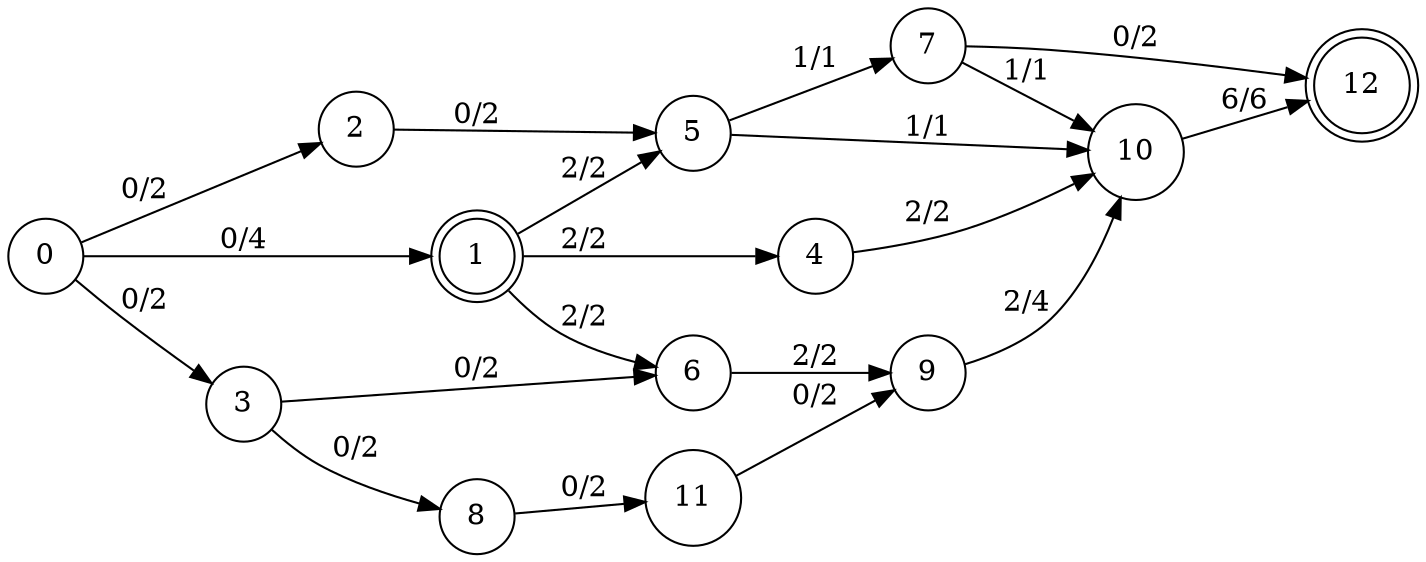 digraph gr {
	rankdir = LR; 
	size="18"
	node [shape = doublecircle]; 1 12;
	node[shape =circle];
	0 -> 3 [label = "0/2"];
	0 -> 2 [label = "0/2"];
	0 -> 1 [label = "0/4"];
	1 -> 4 [label = "2/2"];
	1 -> 6 [label = "2/2"];
	1 -> 5 [label = "2/2"];
	4 -> 10 [label = "2/2"];
	2 -> 5 [label = "0/2"];
	10 -> 12 [label = "6/6"];
	3 -> 6 [label = "0/2"];
	3 -> 8 [label = "0/2"];
	6 -> 9 [label = "2/2"];
	8 -> 11 [label = "0/2"];
	11 -> 9 [label = "0/2"];
	9 -> 10 [label = "2/4"];
	5 -> 10 [label = "1/1"];
	5 -> 7 [label = "1/1"];
	7 -> 12 [label = "0/2"];
	7 -> 10 [label = "1/1"];
}